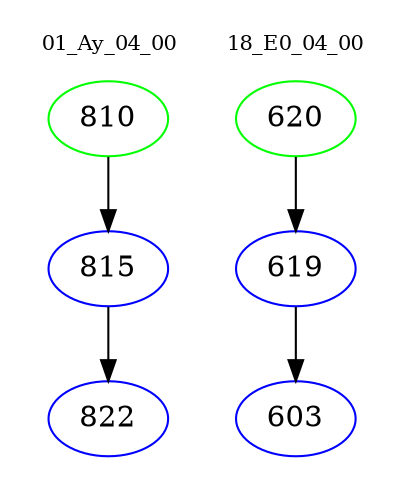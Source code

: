 digraph{
subgraph cluster_0 {
color = white
label = "01_Ay_04_00";
fontsize=10;
T0_810 [label="810", color="green"]
T0_810 -> T0_815 [color="black"]
T0_815 [label="815", color="blue"]
T0_815 -> T0_822 [color="black"]
T0_822 [label="822", color="blue"]
}
subgraph cluster_1 {
color = white
label = "18_E0_04_00";
fontsize=10;
T1_620 [label="620", color="green"]
T1_620 -> T1_619 [color="black"]
T1_619 [label="619", color="blue"]
T1_619 -> T1_603 [color="black"]
T1_603 [label="603", color="blue"]
}
}
